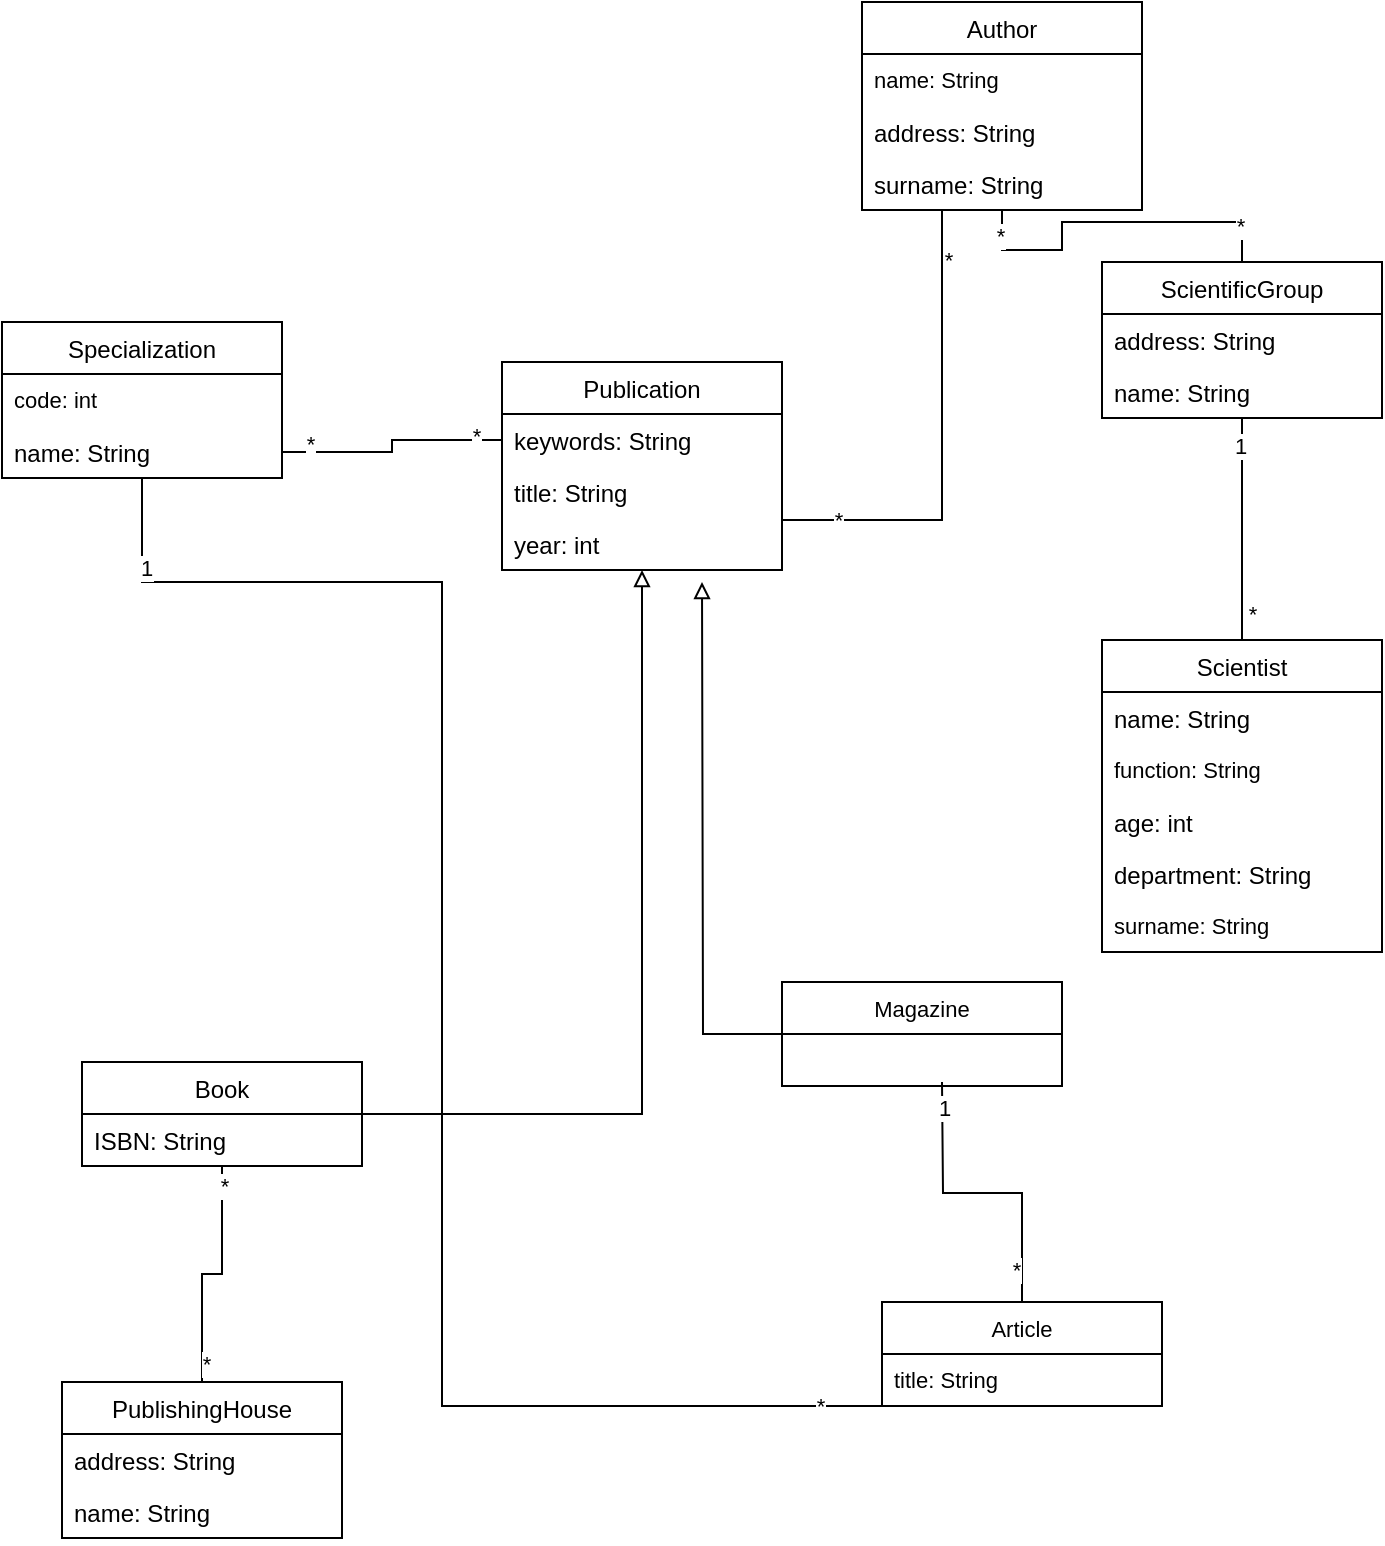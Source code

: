 <mxfile version="20.2.0" type="device"><diagram id="C5RBs43oDa-KdzZeNtuy" name="Page-1"><mxGraphModel dx="795" dy="922" grid="1" gridSize="10" guides="1" tooltips="1" connect="1" arrows="1" fold="1" page="1" pageScale="1" pageWidth="827" pageHeight="1169" math="0" shadow="0"><root><mxCell id="WIyWlLk6GJQsqaUBKTNV-0"/><mxCell id="WIyWlLk6GJQsqaUBKTNV-1" parent="WIyWlLk6GJQsqaUBKTNV-0"/><mxCell id="pgno8IFPQTJ4bulIEo1s-76" style="edgeStyle=orthogonalEdgeStyle;shape=connector;rounded=0;orthogonalLoop=1;jettySize=auto;html=1;labelBackgroundColor=default;fontFamily=Helvetica;fontSize=11;fontColor=default;endArrow=none;endFill=0;strokeColor=default;" edge="1" parent="WIyWlLk6GJQsqaUBKTNV-1" source="pgno8IFPQTJ4bulIEo1s-36" target="pgno8IFPQTJ4bulIEo1s-40"><mxGeometry relative="1" as="geometry"/></mxCell><mxCell id="pgno8IFPQTJ4bulIEo1s-77" value="*" style="edgeLabel;html=1;align=center;verticalAlign=middle;resizable=0;points=[];fontSize=11;fontFamily=Helvetica;fontColor=default;" vertex="1" connectable="0" parent="pgno8IFPQTJ4bulIEo1s-76"><mxGeometry x="-0.849" y="-2" relative="1" as="geometry"><mxPoint as="offset"/></mxGeometry></mxCell><mxCell id="pgno8IFPQTJ4bulIEo1s-78" value="*" style="edgeLabel;html=1;align=center;verticalAlign=middle;resizable=0;points=[];fontSize=11;fontFamily=Helvetica;fontColor=default;" vertex="1" connectable="0" parent="pgno8IFPQTJ4bulIEo1s-76"><mxGeometry x="0.84" y="-1" relative="1" as="geometry"><mxPoint as="offset"/></mxGeometry></mxCell><mxCell id="pgno8IFPQTJ4bulIEo1s-36" value="PublishingHouse" style="swimlane;fontStyle=0;childLayout=stackLayout;horizontal=1;startSize=26;fillColor=none;horizontalStack=0;resizeParent=1;resizeParentMax=0;resizeLast=0;collapsible=1;marginBottom=0;" vertex="1" parent="WIyWlLk6GJQsqaUBKTNV-1"><mxGeometry x="70" y="890" width="140" height="78" as="geometry"/></mxCell><mxCell id="pgno8IFPQTJ4bulIEo1s-37" value="address: String" style="text;strokeColor=none;fillColor=none;align=left;verticalAlign=top;spacingLeft=4;spacingRight=4;overflow=hidden;rotatable=0;points=[[0,0.5],[1,0.5]];portConstraint=eastwest;" vertex="1" parent="pgno8IFPQTJ4bulIEo1s-36"><mxGeometry y="26" width="140" height="26" as="geometry"/></mxCell><mxCell id="pgno8IFPQTJ4bulIEo1s-38" value="name: String" style="text;strokeColor=none;fillColor=none;align=left;verticalAlign=top;spacingLeft=4;spacingRight=4;overflow=hidden;rotatable=0;points=[[0,0.5],[1,0.5]];portConstraint=eastwest;" vertex="1" parent="pgno8IFPQTJ4bulIEo1s-36"><mxGeometry y="52" width="140" height="26" as="geometry"/></mxCell><mxCell id="pgno8IFPQTJ4bulIEo1s-74" style="edgeStyle=orthogonalEdgeStyle;shape=connector;rounded=0;orthogonalLoop=1;jettySize=auto;html=1;labelBackgroundColor=default;fontFamily=Helvetica;fontSize=11;fontColor=default;endArrow=block;endFill=0;strokeColor=default;" edge="1" parent="WIyWlLk6GJQsqaUBKTNV-1" source="pgno8IFPQTJ4bulIEo1s-40" target="pgno8IFPQTJ4bulIEo1s-56"><mxGeometry relative="1" as="geometry"/></mxCell><mxCell id="pgno8IFPQTJ4bulIEo1s-40" value="Book" style="swimlane;fontStyle=0;childLayout=stackLayout;horizontal=1;startSize=26;fillColor=none;horizontalStack=0;resizeParent=1;resizeParentMax=0;resizeLast=0;collapsible=1;marginBottom=0;" vertex="1" parent="WIyWlLk6GJQsqaUBKTNV-1"><mxGeometry x="80" y="730" width="140" height="52" as="geometry"/></mxCell><mxCell id="pgno8IFPQTJ4bulIEo1s-41" value="ISBN: String" style="text;strokeColor=none;fillColor=none;align=left;verticalAlign=top;spacingLeft=4;spacingRight=4;overflow=hidden;rotatable=0;points=[[0,0.5],[1,0.5]];portConstraint=eastwest;" vertex="1" parent="pgno8IFPQTJ4bulIEo1s-40"><mxGeometry y="26" width="140" height="26" as="geometry"/></mxCell><mxCell id="pgno8IFPQTJ4bulIEo1s-68" style="edgeStyle=orthogonalEdgeStyle;shape=connector;rounded=0;orthogonalLoop=1;jettySize=auto;html=1;labelBackgroundColor=default;fontFamily=Helvetica;fontSize=11;fontColor=default;endArrow=none;endFill=0;strokeColor=default;" edge="1" parent="WIyWlLk6GJQsqaUBKTNV-1" source="pgno8IFPQTJ4bulIEo1s-44" target="pgno8IFPQTJ4bulIEo1s-52"><mxGeometry relative="1" as="geometry"/></mxCell><mxCell id="pgno8IFPQTJ4bulIEo1s-69" value="*" style="edgeLabel;html=1;align=center;verticalAlign=middle;resizable=0;points=[];fontSize=11;fontFamily=Helvetica;fontColor=default;" vertex="1" connectable="0" parent="pgno8IFPQTJ4bulIEo1s-68"><mxGeometry x="-0.752" y="2" relative="1" as="geometry"><mxPoint as="offset"/></mxGeometry></mxCell><mxCell id="pgno8IFPQTJ4bulIEo1s-70" value="*" style="edgeLabel;html=1;align=center;verticalAlign=middle;resizable=0;points=[];fontSize=11;fontFamily=Helvetica;fontColor=default;" vertex="1" connectable="0" parent="pgno8IFPQTJ4bulIEo1s-68"><mxGeometry x="0.854" y="1" relative="1" as="geometry"><mxPoint as="offset"/></mxGeometry></mxCell><mxCell id="pgno8IFPQTJ4bulIEo1s-44" value="ScientificGroup" style="swimlane;fontStyle=0;childLayout=stackLayout;horizontal=1;startSize=26;fillColor=none;horizontalStack=0;resizeParent=1;resizeParentMax=0;resizeLast=0;collapsible=1;marginBottom=0;" vertex="1" parent="WIyWlLk6GJQsqaUBKTNV-1"><mxGeometry x="590" y="330" width="140" height="78" as="geometry"/></mxCell><mxCell id="pgno8IFPQTJ4bulIEo1s-45" value="address: String" style="text;strokeColor=none;fillColor=none;align=left;verticalAlign=top;spacingLeft=4;spacingRight=4;overflow=hidden;rotatable=0;points=[[0,0.5],[1,0.5]];portConstraint=eastwest;" vertex="1" parent="pgno8IFPQTJ4bulIEo1s-44"><mxGeometry y="26" width="140" height="26" as="geometry"/></mxCell><mxCell id="pgno8IFPQTJ4bulIEo1s-46" value="name: String" style="text;strokeColor=none;fillColor=none;align=left;verticalAlign=top;spacingLeft=4;spacingRight=4;overflow=hidden;rotatable=0;points=[[0,0.5],[1,0.5]];portConstraint=eastwest;" vertex="1" parent="pgno8IFPQTJ4bulIEo1s-44"><mxGeometry y="52" width="140" height="26" as="geometry"/></mxCell><mxCell id="pgno8IFPQTJ4bulIEo1s-48" value="Specialization" style="swimlane;fontStyle=0;childLayout=stackLayout;horizontal=1;startSize=26;fillColor=none;horizontalStack=0;resizeParent=1;resizeParentMax=0;resizeLast=0;collapsible=1;marginBottom=0;" vertex="1" parent="WIyWlLk6GJQsqaUBKTNV-1"><mxGeometry x="40" y="360" width="140" height="78" as="geometry"/></mxCell><mxCell id="pgno8IFPQTJ4bulIEo1s-83" value="code: int" style="text;strokeColor=none;fillColor=none;align=left;verticalAlign=top;spacingLeft=4;spacingRight=4;overflow=hidden;rotatable=0;points=[[0,0.5],[1,0.5]];portConstraint=eastwest;fontFamily=Helvetica;fontSize=11;fontColor=default;" vertex="1" parent="pgno8IFPQTJ4bulIEo1s-48"><mxGeometry y="26" width="140" height="26" as="geometry"/></mxCell><mxCell id="pgno8IFPQTJ4bulIEo1s-49" value="name: String" style="text;strokeColor=none;fillColor=none;align=left;verticalAlign=top;spacingLeft=4;spacingRight=4;overflow=hidden;rotatable=0;points=[[0,0.5],[1,0.5]];portConstraint=eastwest;" vertex="1" parent="pgno8IFPQTJ4bulIEo1s-48"><mxGeometry y="52" width="140" height="26" as="geometry"/></mxCell><mxCell id="pgno8IFPQTJ4bulIEo1s-71" style="edgeStyle=orthogonalEdgeStyle;shape=connector;rounded=0;orthogonalLoop=1;jettySize=auto;html=1;labelBackgroundColor=default;fontFamily=Helvetica;fontSize=11;fontColor=default;endArrow=none;endFill=0;strokeColor=default;" edge="1" parent="WIyWlLk6GJQsqaUBKTNV-1" source="pgno8IFPQTJ4bulIEo1s-52" target="pgno8IFPQTJ4bulIEo1s-56"><mxGeometry relative="1" as="geometry"><Array as="points"><mxPoint x="510" y="459"/></Array></mxGeometry></mxCell><mxCell id="pgno8IFPQTJ4bulIEo1s-72" value="*" style="edgeLabel;html=1;align=center;verticalAlign=middle;resizable=0;points=[];fontSize=11;fontFamily=Helvetica;fontColor=default;" vertex="1" connectable="0" parent="pgno8IFPQTJ4bulIEo1s-71"><mxGeometry x="-0.791" y="3" relative="1" as="geometry"><mxPoint as="offset"/></mxGeometry></mxCell><mxCell id="pgno8IFPQTJ4bulIEo1s-73" value="*" style="edgeLabel;html=1;align=center;verticalAlign=middle;resizable=0;points=[];fontSize=11;fontFamily=Helvetica;fontColor=default;" vertex="1" connectable="0" parent="pgno8IFPQTJ4bulIEo1s-71"><mxGeometry x="0.765" relative="1" as="geometry"><mxPoint as="offset"/></mxGeometry></mxCell><mxCell id="pgno8IFPQTJ4bulIEo1s-52" value="Author" style="swimlane;fontStyle=0;childLayout=stackLayout;horizontal=1;startSize=26;fillColor=none;horizontalStack=0;resizeParent=1;resizeParentMax=0;resizeLast=0;collapsible=1;marginBottom=0;" vertex="1" parent="WIyWlLk6GJQsqaUBKTNV-1"><mxGeometry x="470" y="200" width="140" height="104" as="geometry"/></mxCell><mxCell id="pgno8IFPQTJ4bulIEo1s-100" value="name: String" style="text;strokeColor=none;fillColor=none;align=left;verticalAlign=top;spacingLeft=4;spacingRight=4;overflow=hidden;rotatable=0;points=[[0,0.5],[1,0.5]];portConstraint=eastwest;fontFamily=Helvetica;fontSize=11;fontColor=default;" vertex="1" parent="pgno8IFPQTJ4bulIEo1s-52"><mxGeometry y="26" width="140" height="26" as="geometry"/></mxCell><mxCell id="pgno8IFPQTJ4bulIEo1s-53" value="address: String" style="text;strokeColor=none;fillColor=none;align=left;verticalAlign=top;spacingLeft=4;spacingRight=4;overflow=hidden;rotatable=0;points=[[0,0.5],[1,0.5]];portConstraint=eastwest;" vertex="1" parent="pgno8IFPQTJ4bulIEo1s-52"><mxGeometry y="52" width="140" height="26" as="geometry"/></mxCell><mxCell id="pgno8IFPQTJ4bulIEo1s-54" value="surname: String" style="text;strokeColor=none;fillColor=none;align=left;verticalAlign=top;spacingLeft=4;spacingRight=4;overflow=hidden;rotatable=0;points=[[0,0.5],[1,0.5]];portConstraint=eastwest;" vertex="1" parent="pgno8IFPQTJ4bulIEo1s-52"><mxGeometry y="78" width="140" height="26" as="geometry"/></mxCell><mxCell id="pgno8IFPQTJ4bulIEo1s-56" value="Publication" style="swimlane;fontStyle=0;childLayout=stackLayout;horizontal=1;startSize=26;fillColor=none;horizontalStack=0;resizeParent=1;resizeParentMax=0;resizeLast=0;collapsible=1;marginBottom=0;" vertex="1" parent="WIyWlLk6GJQsqaUBKTNV-1"><mxGeometry x="290" y="380" width="140" height="104" as="geometry"/></mxCell><mxCell id="pgno8IFPQTJ4bulIEo1s-57" value="keywords: String" style="text;strokeColor=none;fillColor=none;align=left;verticalAlign=top;spacingLeft=4;spacingRight=4;overflow=hidden;rotatable=0;points=[[0,0.5],[1,0.5]];portConstraint=eastwest;" vertex="1" parent="pgno8IFPQTJ4bulIEo1s-56"><mxGeometry y="26" width="140" height="26" as="geometry"/></mxCell><mxCell id="pgno8IFPQTJ4bulIEo1s-58" value="title: String" style="text;strokeColor=none;fillColor=none;align=left;verticalAlign=top;spacingLeft=4;spacingRight=4;overflow=hidden;rotatable=0;points=[[0,0.5],[1,0.5]];portConstraint=eastwest;" vertex="1" parent="pgno8IFPQTJ4bulIEo1s-56"><mxGeometry y="52" width="140" height="26" as="geometry"/></mxCell><mxCell id="pgno8IFPQTJ4bulIEo1s-59" value="year: int" style="text;strokeColor=none;fillColor=none;align=left;verticalAlign=top;spacingLeft=4;spacingRight=4;overflow=hidden;rotatable=0;points=[[0,0.5],[1,0.5]];portConstraint=eastwest;" vertex="1" parent="pgno8IFPQTJ4bulIEo1s-56"><mxGeometry y="78" width="140" height="26" as="geometry"/></mxCell><mxCell id="pgno8IFPQTJ4bulIEo1s-75" style="edgeStyle=orthogonalEdgeStyle;shape=connector;rounded=0;orthogonalLoop=1;jettySize=auto;html=1;labelBackgroundColor=default;fontFamily=Helvetica;fontSize=11;fontColor=default;endArrow=none;endFill=0;strokeColor=default;" edge="1" parent="WIyWlLk6GJQsqaUBKTNV-1" source="pgno8IFPQTJ4bulIEo1s-60" target="pgno8IFPQTJ4bulIEo1s-44"><mxGeometry relative="1" as="geometry"/></mxCell><mxCell id="pgno8IFPQTJ4bulIEo1s-81" value="*" style="edgeLabel;html=1;align=center;verticalAlign=middle;resizable=0;points=[];fontSize=11;fontFamily=Helvetica;fontColor=default;" vertex="1" connectable="0" parent="pgno8IFPQTJ4bulIEo1s-75"><mxGeometry x="-0.756" y="-5" relative="1" as="geometry"><mxPoint as="offset"/></mxGeometry></mxCell><mxCell id="pgno8IFPQTJ4bulIEo1s-82" value="1" style="edgeLabel;html=1;align=center;verticalAlign=middle;resizable=0;points=[];fontSize=11;fontFamily=Helvetica;fontColor=default;" vertex="1" connectable="0" parent="pgno8IFPQTJ4bulIEo1s-75"><mxGeometry x="0.759" y="1" relative="1" as="geometry"><mxPoint as="offset"/></mxGeometry></mxCell><mxCell id="pgno8IFPQTJ4bulIEo1s-60" value="Scientist" style="swimlane;fontStyle=0;childLayout=stackLayout;horizontal=1;startSize=26;fillColor=none;horizontalStack=0;resizeParent=1;resizeParentMax=0;resizeLast=0;collapsible=1;marginBottom=0;" vertex="1" parent="WIyWlLk6GJQsqaUBKTNV-1"><mxGeometry x="590" y="519" width="140" height="156" as="geometry"/></mxCell><mxCell id="pgno8IFPQTJ4bulIEo1s-61" value="name: String" style="text;strokeColor=none;fillColor=none;align=left;verticalAlign=top;spacingLeft=4;spacingRight=4;overflow=hidden;rotatable=0;points=[[0,0.5],[1,0.5]];portConstraint=eastwest;" vertex="1" parent="pgno8IFPQTJ4bulIEo1s-60"><mxGeometry y="26" width="140" height="26" as="geometry"/></mxCell><mxCell id="pgno8IFPQTJ4bulIEo1s-101" value="function: String" style="text;strokeColor=none;fillColor=none;align=left;verticalAlign=top;spacingLeft=4;spacingRight=4;overflow=hidden;rotatable=0;points=[[0,0.5],[1,0.5]];portConstraint=eastwest;fontFamily=Helvetica;fontSize=11;fontColor=default;" vertex="1" parent="pgno8IFPQTJ4bulIEo1s-60"><mxGeometry y="52" width="140" height="26" as="geometry"/></mxCell><mxCell id="pgno8IFPQTJ4bulIEo1s-62" value="age: int" style="text;strokeColor=none;fillColor=none;align=left;verticalAlign=top;spacingLeft=4;spacingRight=4;overflow=hidden;rotatable=0;points=[[0,0.5],[1,0.5]];portConstraint=eastwest;" vertex="1" parent="pgno8IFPQTJ4bulIEo1s-60"><mxGeometry y="78" width="140" height="26" as="geometry"/></mxCell><mxCell id="pgno8IFPQTJ4bulIEo1s-63" value="department: String   &#xA;" style="text;strokeColor=none;fillColor=none;align=left;verticalAlign=top;spacingLeft=4;spacingRight=4;overflow=hidden;rotatable=0;points=[[0,0.5],[1,0.5]];portConstraint=eastwest;" vertex="1" parent="pgno8IFPQTJ4bulIEo1s-60"><mxGeometry y="104" width="140" height="26" as="geometry"/></mxCell><mxCell id="pgno8IFPQTJ4bulIEo1s-80" value="surname: String" style="text;strokeColor=none;fillColor=none;align=left;verticalAlign=top;spacingLeft=4;spacingRight=4;overflow=hidden;rotatable=0;points=[[0,0.5],[1,0.5]];portConstraint=eastwest;fontFamily=Helvetica;fontSize=11;fontColor=default;" vertex="1" parent="pgno8IFPQTJ4bulIEo1s-60"><mxGeometry y="130" width="140" height="26" as="geometry"/></mxCell><mxCell id="pgno8IFPQTJ4bulIEo1s-64" style="edgeStyle=orthogonalEdgeStyle;rounded=0;orthogonalLoop=1;jettySize=auto;html=1;endArrow=none;endFill=0;entryX=0;entryY=0.5;entryDx=0;entryDy=0;" edge="1" parent="WIyWlLk6GJQsqaUBKTNV-1" source="pgno8IFPQTJ4bulIEo1s-49" target="pgno8IFPQTJ4bulIEo1s-57"><mxGeometry relative="1" as="geometry"/></mxCell><mxCell id="pgno8IFPQTJ4bulIEo1s-65" value="*" style="edgeLabel;html=1;align=center;verticalAlign=middle;resizable=0;points=[];fontSize=11;fontFamily=Helvetica;fontColor=default;" vertex="1" connectable="0" parent="pgno8IFPQTJ4bulIEo1s-64"><mxGeometry x="-0.755" y="-1" relative="1" as="geometry"><mxPoint y="-5" as="offset"/></mxGeometry></mxCell><mxCell id="pgno8IFPQTJ4bulIEo1s-66" value="*" style="edgeLabel;html=1;align=center;verticalAlign=middle;resizable=0;points=[];fontSize=11;fontFamily=Helvetica;fontColor=default;" vertex="1" connectable="0" parent="pgno8IFPQTJ4bulIEo1s-64"><mxGeometry x="0.773" y="2" relative="1" as="geometry"><mxPoint as="offset"/></mxGeometry></mxCell><mxCell id="pgno8IFPQTJ4bulIEo1s-89" style="edgeStyle=orthogonalEdgeStyle;shape=connector;rounded=0;orthogonalLoop=1;jettySize=auto;html=1;labelBackgroundColor=default;fontFamily=Helvetica;fontSize=11;fontColor=default;endArrow=block;endFill=0;strokeColor=default;" edge="1" parent="WIyWlLk6GJQsqaUBKTNV-1" source="pgno8IFPQTJ4bulIEo1s-84"><mxGeometry relative="1" as="geometry"><mxPoint x="390" y="490" as="targetPoint"/></mxGeometry></mxCell><mxCell id="pgno8IFPQTJ4bulIEo1s-84" value="Magazine" style="swimlane;fontStyle=0;childLayout=stackLayout;horizontal=1;startSize=26;fillColor=none;horizontalStack=0;resizeParent=1;resizeParentMax=0;resizeLast=0;collapsible=1;marginBottom=0;fontFamily=Helvetica;fontSize=11;fontColor=default;" vertex="1" parent="WIyWlLk6GJQsqaUBKTNV-1"><mxGeometry x="430" y="690" width="140" height="52" as="geometry"/></mxCell><mxCell id="pgno8IFPQTJ4bulIEo1s-94" style="edgeStyle=orthogonalEdgeStyle;shape=connector;rounded=0;orthogonalLoop=1;jettySize=auto;html=1;labelBackgroundColor=default;fontFamily=Helvetica;fontSize=11;fontColor=default;endArrow=none;endFill=0;strokeColor=default;" edge="1" parent="WIyWlLk6GJQsqaUBKTNV-1" source="pgno8IFPQTJ4bulIEo1s-90"><mxGeometry relative="1" as="geometry"><mxPoint x="510" y="740" as="targetPoint"/></mxGeometry></mxCell><mxCell id="pgno8IFPQTJ4bulIEo1s-95" value="1" style="edgeLabel;html=1;align=center;verticalAlign=middle;resizable=0;points=[];fontSize=11;fontFamily=Helvetica;fontColor=default;" vertex="1" connectable="0" parent="pgno8IFPQTJ4bulIEo1s-94"><mxGeometry x="0.823" y="-1" relative="1" as="geometry"><mxPoint as="offset"/></mxGeometry></mxCell><mxCell id="pgno8IFPQTJ4bulIEo1s-96" value="*" style="edgeLabel;html=1;align=center;verticalAlign=middle;resizable=0;points=[];fontSize=11;fontFamily=Helvetica;fontColor=default;" vertex="1" connectable="0" parent="pgno8IFPQTJ4bulIEo1s-94"><mxGeometry x="-0.777" y="3" relative="1" as="geometry"><mxPoint as="offset"/></mxGeometry></mxCell><mxCell id="pgno8IFPQTJ4bulIEo1s-97" style="edgeStyle=orthogonalEdgeStyle;shape=connector;rounded=0;orthogonalLoop=1;jettySize=auto;html=1;labelBackgroundColor=default;fontFamily=Helvetica;fontSize=11;fontColor=default;endArrow=none;endFill=0;strokeColor=default;" edge="1" parent="WIyWlLk6GJQsqaUBKTNV-1" source="pgno8IFPQTJ4bulIEo1s-90" target="pgno8IFPQTJ4bulIEo1s-48"><mxGeometry relative="1" as="geometry"><Array as="points"><mxPoint x="260" y="902"/><mxPoint x="260" y="490"/><mxPoint x="110" y="490"/></Array></mxGeometry></mxCell><mxCell id="pgno8IFPQTJ4bulIEo1s-98" value="1" style="edgeLabel;html=1;align=center;verticalAlign=middle;resizable=0;points=[];fontSize=11;fontFamily=Helvetica;fontColor=default;" vertex="1" connectable="0" parent="pgno8IFPQTJ4bulIEo1s-97"><mxGeometry x="0.893" y="-2" relative="1" as="geometry"><mxPoint as="offset"/></mxGeometry></mxCell><mxCell id="pgno8IFPQTJ4bulIEo1s-99" value="*" style="edgeLabel;html=1;align=center;verticalAlign=middle;resizable=0;points=[];fontSize=11;fontFamily=Helvetica;fontColor=default;" vertex="1" connectable="0" parent="pgno8IFPQTJ4bulIEo1s-97"><mxGeometry x="-0.924" relative="1" as="geometry"><mxPoint as="offset"/></mxGeometry></mxCell><mxCell id="pgno8IFPQTJ4bulIEo1s-90" value="Article" style="swimlane;fontStyle=0;childLayout=stackLayout;horizontal=1;startSize=26;fillColor=none;horizontalStack=0;resizeParent=1;resizeParentMax=0;resizeLast=0;collapsible=1;marginBottom=0;fontFamily=Helvetica;fontSize=11;fontColor=default;" vertex="1" parent="WIyWlLk6GJQsqaUBKTNV-1"><mxGeometry x="480" y="850" width="140" height="52" as="geometry"/></mxCell><mxCell id="pgno8IFPQTJ4bulIEo1s-91" value="title: String" style="text;strokeColor=none;fillColor=none;align=left;verticalAlign=top;spacingLeft=4;spacingRight=4;overflow=hidden;rotatable=0;points=[[0,0.5],[1,0.5]];portConstraint=eastwest;fontFamily=Helvetica;fontSize=11;fontColor=default;" vertex="1" parent="pgno8IFPQTJ4bulIEo1s-90"><mxGeometry y="26" width="140" height="26" as="geometry"/></mxCell></root></mxGraphModel></diagram></mxfile>